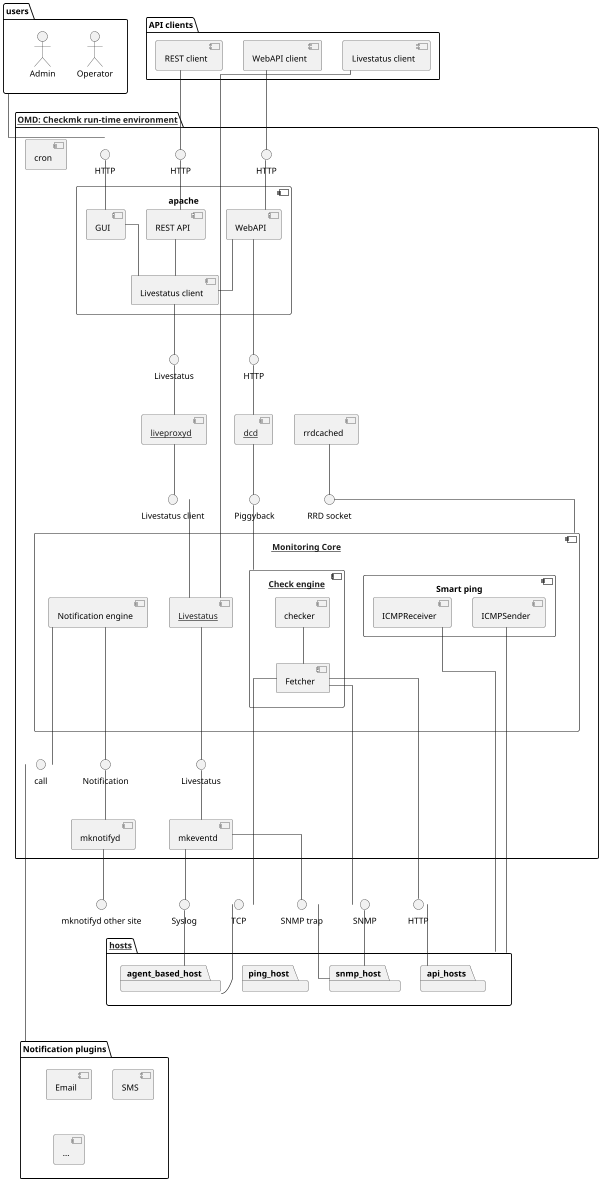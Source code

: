 @startuml
skinparam componentStyle uml2
skinparam linetype ortho
skinparam monochrome true
' Remove shadows
skinparam shadowing false
scale 0.6

package users {
    actor "Operator" as operator
    actor "Admin" as admin
}

package "API clients" as api_clients {
    component "WebAPI client" as web_api_client
    component "REST client" as rest_api_client
    component "Livestatus client" as external_livestatus_client
}

package "[[../arch-comp-omd.html OMD: Checkmk run-time environment]]" as omd {
    interface HTTP as http_gui
    interface HTTP as http_rest_api
    interface HTTP as http_web_api
    component apache {
            component GUI
            component "REST API" as rest_api
            component WebAPI
            component "Livestatus client" as apache_livestatus_client
    }
    interface Livestatus as apache_livestatus

    component "[[../arch-comp-core.html Monitoring Core]]" as cmc {
        component "[[../arch-comp-livestatus.html Livestatus]]" as cmc_livestatus_server
        component "[[../arch-comp-checkengine.html Check engine]]" as check_engine {
            component checker
            component Fetcher
        }
        component "Smart ping" as smart_ping {
            component ICMPReceiver
            component ICMPSender
        }
        component "Notification engine" as notify_engine
    }
    interface "call" as call_notification_plugins

    component cron

    component "[[../arch-comp-liveproxyd.html liveproxyd]]" as liveproxyd
    interface "Livestatus client" as liveproxyd_livestatus_client

    component "[[../arch-comp-dcd.html dcd]]" as dcd
    interface "HTTP" as dcd_web_api_client
    interface Piggyback as dcd_piggyback

    component mkeventd
    interface Livestatus as mkeventd_livestatus

    component mknotifyd
    interface Notification as mknotifyd_notification

    component rrdcached
    interface "RRD socket" as rrdcached_socket
}
interface "mknotifyd other site" as mknotifyd_other_site

package "Notification plugins" as notification_plugins {
    component Email
    component SMS
    component "..."
}

package "[[../arch-comp-hosts.html hosts]]" as hosts {
    package agent_based_host
    package snmp_host
    package ping_host
    package api_hosts
}
interface TCP
interface Syslog
interface SNMP
interface "SNMP trap" as trap
interface HTTP as api_hosts_http

users -d- http_gui
web_api_client -d- http_web_api
rest_api_client -d- http_rest_api

http_gui -d- GUI
http_web_api -d- WebAPI
http_rest_api -d- rest_api

GUI -d- apache_livestatus_client
WebAPI -d- apache_livestatus_client
rest_api -d- apache_livestatus_client
apache_livestatus_client -d- apache_livestatus
apache_livestatus -d- liveproxyd

liveproxyd -d- liveproxyd_livestatus_client
liveproxyd_livestatus_client -d- cmc_livestatus_server

dcd -u- dcd_web_api_client
dcd -d- dcd_piggyback
dcd_web_api_client -l- WebAPI
dcd_piggyback -d- check_engine

checker -- Fetcher

external_livestatus_client -d- cmc_livestatus_server
Fetcher -d- TCP
TCP -d- agent_based_host
Fetcher -d- SNMP
SNMP -d- snmp_host
Fetcher -d- api_hosts_http
api_hosts_http -d- api_hosts
ICMPSender -d- hosts
ICMPReceiver -d- hosts

cmc -u- rrdcached_socket
rrdcached_socket -u- rrdcached

notify_engine -d-- call_notification_plugins
call_notification_plugins -d----- notification_plugins
notify_engine -d-- mknotifyd_notification
mknotifyd_notification -d- mknotifyd
mknotifyd -d- mknotifyd_other_site

cmc_livestatus_server --d- mkeventd_livestatus
mkeventd_livestatus -d- mkeventd
mkeventd -d- Syslog
Syslog -d- agent_based_host
mkeventd -d- trap
trap -d- snmp_host

@enduml
